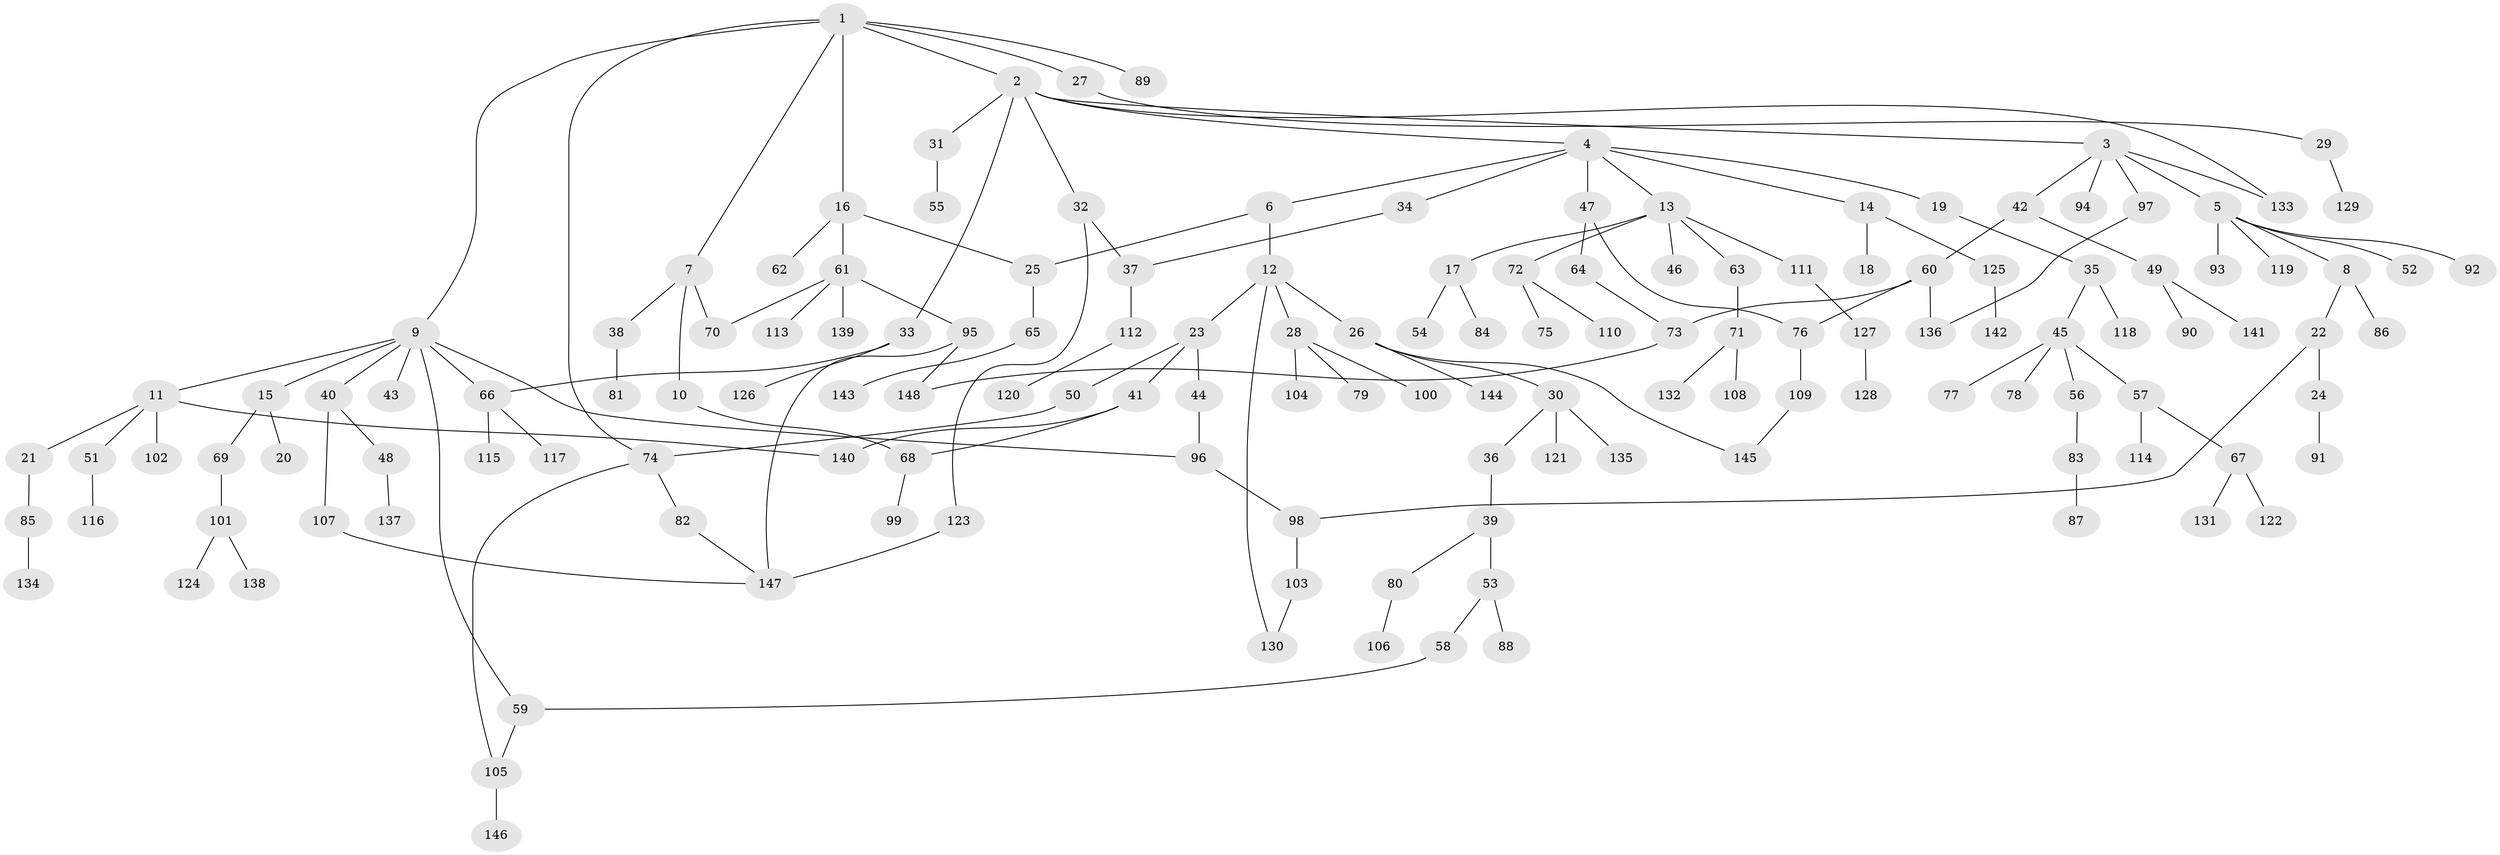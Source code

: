 // coarse degree distribution, {4: 0.03409090909090909, 1: 0.5227272727272727, 2: 0.29545454545454547, 5: 0.056818181818181816, 31: 0.011363636363636364, 3: 0.056818181818181816, 8: 0.011363636363636364, 7: 0.011363636363636364}
// Generated by graph-tools (version 1.1) at 2025/44/03/04/25 21:44:58]
// undirected, 148 vertices, 168 edges
graph export_dot {
graph [start="1"]
  node [color=gray90,style=filled];
  1;
  2;
  3;
  4;
  5;
  6;
  7;
  8;
  9;
  10;
  11;
  12;
  13;
  14;
  15;
  16;
  17;
  18;
  19;
  20;
  21;
  22;
  23;
  24;
  25;
  26;
  27;
  28;
  29;
  30;
  31;
  32;
  33;
  34;
  35;
  36;
  37;
  38;
  39;
  40;
  41;
  42;
  43;
  44;
  45;
  46;
  47;
  48;
  49;
  50;
  51;
  52;
  53;
  54;
  55;
  56;
  57;
  58;
  59;
  60;
  61;
  62;
  63;
  64;
  65;
  66;
  67;
  68;
  69;
  70;
  71;
  72;
  73;
  74;
  75;
  76;
  77;
  78;
  79;
  80;
  81;
  82;
  83;
  84;
  85;
  86;
  87;
  88;
  89;
  90;
  91;
  92;
  93;
  94;
  95;
  96;
  97;
  98;
  99;
  100;
  101;
  102;
  103;
  104;
  105;
  106;
  107;
  108;
  109;
  110;
  111;
  112;
  113;
  114;
  115;
  116;
  117;
  118;
  119;
  120;
  121;
  122;
  123;
  124;
  125;
  126;
  127;
  128;
  129;
  130;
  131;
  132;
  133;
  134;
  135;
  136;
  137;
  138;
  139;
  140;
  141;
  142;
  143;
  144;
  145;
  146;
  147;
  148;
  1 -- 2;
  1 -- 7;
  1 -- 9;
  1 -- 16;
  1 -- 27;
  1 -- 89;
  1 -- 74;
  2 -- 3;
  2 -- 4;
  2 -- 31;
  2 -- 32;
  2 -- 33;
  2 -- 133;
  3 -- 5;
  3 -- 42;
  3 -- 94;
  3 -- 97;
  3 -- 133;
  4 -- 6;
  4 -- 13;
  4 -- 14;
  4 -- 19;
  4 -- 34;
  4 -- 47;
  5 -- 8;
  5 -- 52;
  5 -- 92;
  5 -- 93;
  5 -- 119;
  6 -- 12;
  6 -- 25;
  7 -- 10;
  7 -- 38;
  7 -- 70;
  8 -- 22;
  8 -- 86;
  9 -- 11;
  9 -- 15;
  9 -- 40;
  9 -- 43;
  9 -- 59;
  9 -- 66;
  9 -- 96;
  10 -- 68;
  11 -- 21;
  11 -- 51;
  11 -- 102;
  11 -- 140;
  12 -- 23;
  12 -- 26;
  12 -- 28;
  12 -- 130;
  13 -- 17;
  13 -- 46;
  13 -- 63;
  13 -- 72;
  13 -- 111;
  14 -- 18;
  14 -- 125;
  15 -- 20;
  15 -- 69;
  16 -- 61;
  16 -- 62;
  16 -- 25;
  17 -- 54;
  17 -- 84;
  19 -- 35;
  21 -- 85;
  22 -- 24;
  22 -- 98;
  23 -- 41;
  23 -- 44;
  23 -- 50;
  24 -- 91;
  25 -- 65;
  26 -- 30;
  26 -- 144;
  26 -- 145;
  27 -- 29;
  28 -- 79;
  28 -- 100;
  28 -- 104;
  29 -- 129;
  30 -- 36;
  30 -- 121;
  30 -- 135;
  31 -- 55;
  32 -- 123;
  32 -- 37;
  33 -- 126;
  33 -- 66;
  34 -- 37;
  35 -- 45;
  35 -- 118;
  36 -- 39;
  37 -- 112;
  38 -- 81;
  39 -- 53;
  39 -- 80;
  40 -- 48;
  40 -- 107;
  41 -- 140;
  41 -- 68;
  42 -- 49;
  42 -- 60;
  44 -- 96;
  45 -- 56;
  45 -- 57;
  45 -- 77;
  45 -- 78;
  47 -- 64;
  47 -- 76;
  48 -- 137;
  49 -- 90;
  49 -- 141;
  50 -- 74;
  51 -- 116;
  53 -- 58;
  53 -- 88;
  56 -- 83;
  57 -- 67;
  57 -- 114;
  58 -- 59;
  59 -- 105;
  60 -- 76;
  60 -- 136;
  60 -- 73;
  61 -- 70;
  61 -- 95;
  61 -- 113;
  61 -- 139;
  63 -- 71;
  64 -- 73;
  65 -- 143;
  66 -- 115;
  66 -- 117;
  67 -- 122;
  67 -- 131;
  68 -- 99;
  69 -- 101;
  71 -- 108;
  71 -- 132;
  72 -- 75;
  72 -- 110;
  73 -- 148;
  74 -- 82;
  74 -- 105;
  76 -- 109;
  80 -- 106;
  82 -- 147;
  83 -- 87;
  85 -- 134;
  95 -- 147;
  95 -- 148;
  96 -- 98;
  97 -- 136;
  98 -- 103;
  101 -- 124;
  101 -- 138;
  103 -- 130;
  105 -- 146;
  107 -- 147;
  109 -- 145;
  111 -- 127;
  112 -- 120;
  123 -- 147;
  125 -- 142;
  127 -- 128;
}
